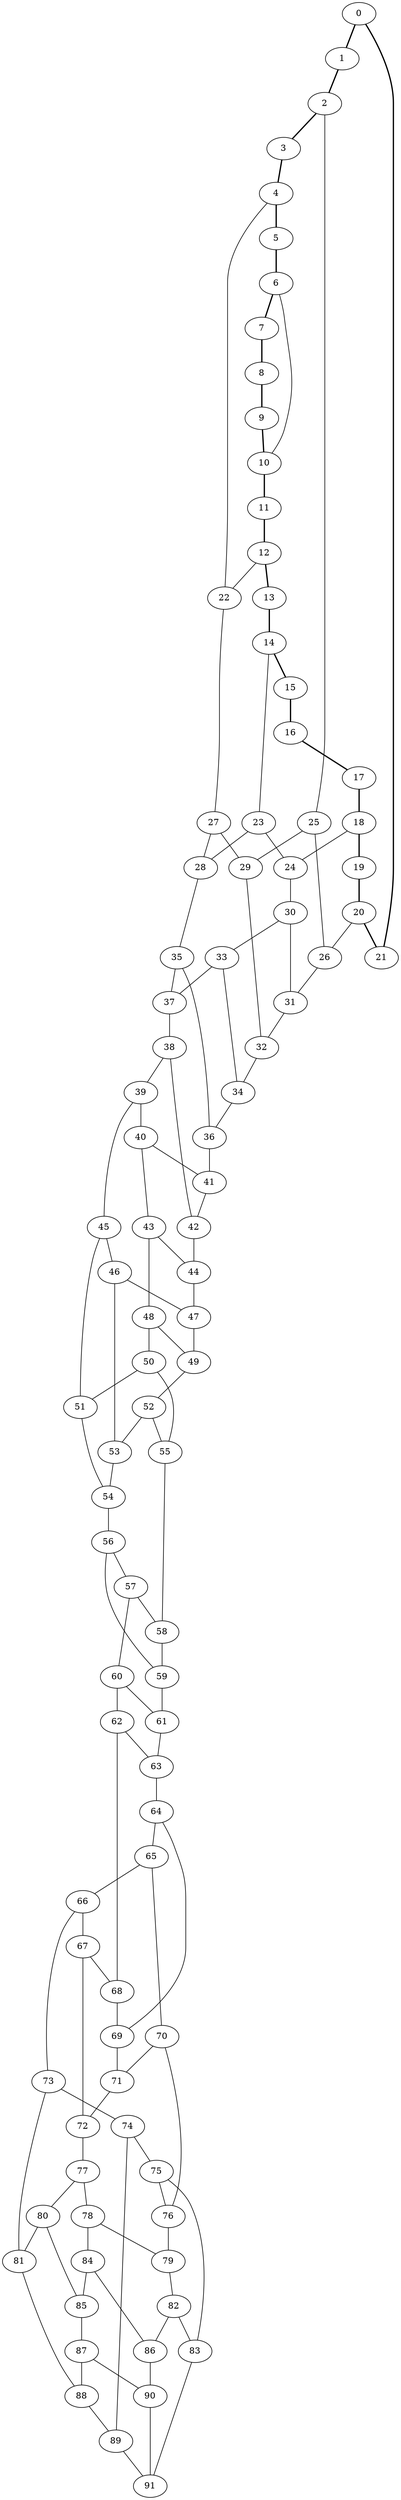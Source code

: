 graph G {
0 [ pos = " 9.59,0.00!" ];
0 -- 1[style=bold];
0 -- 21[style=bold];
1 [ pos = " 9.20,2.70!" ];
1 -- 2[style=bold];
2 [ pos = " 8.07,5.19!" ];
2 -- 3[style=bold];
2 -- 25;
3 [ pos = " 6.28,7.25!" ];
3 -- 4[style=bold];
4 [ pos = " 3.98,8.72!" ];
4 -- 5[style=bold];
4 -- 22;
5 [ pos = " 1.37,9.49!" ];
5 -- 6[style=bold];
6 [ pos = " -1.37,9.49!" ];
6 -- 7[style=bold];
6 -- 10;
7 [ pos = " -3.98,8.72!" ];
7 -- 8[style=bold];
8 [ pos = " -6.28,7.25!" ];
8 -- 9[style=bold];
9 [ pos = " -8.07,5.19!" ];
9 -- 10[style=bold];
10 [ pos = " -9.20,2.70!" ];
10 -- 11[style=bold];
11 [ pos = " -9.59,0.00!" ];
11 -- 12[style=bold];
12 [ pos = " -9.20,-2.70!" ];
12 -- 13[style=bold];
12 -- 22;
13 [ pos = " -8.07,-5.19!" ];
13 -- 14[style=bold];
14 [ pos = " -6.28,-7.25!" ];
14 -- 15[style=bold];
14 -- 23;
15 [ pos = " -3.98,-8.72!" ];
15 -- 16[style=bold];
16 [ pos = " -1.37,-9.49!" ];
16 -- 17[style=bold];
17 [ pos = " 1.37,-9.49!" ];
17 -- 18[style=bold];
18 [ pos = " 3.98,-8.72!" ];
18 -- 19[style=bold];
18 -- 24;
19 [ pos = " 6.28,-7.25!" ];
19 -- 20[style=bold];
20 [ pos = " 8.07,-5.19!" ];
20 -- 21[style=bold];
20 -- 26;
21 [ pos = " 9.20,-2.70!" ];
22 -- 27;
23 -- 24;
23 -- 28;
24 -- 30;
25 -- 26;
25 -- 29;
26 -- 31;
27 -- 28;
27 -- 29;
28 -- 35;
29 -- 32;
30 -- 31;
30 -- 33;
31 -- 32;
32 -- 34;
33 -- 34;
33 -- 37;
34 -- 36;
35 -- 36;
35 -- 37;
36 -- 41;
37 -- 38;
38 -- 39;
38 -- 42;
39 -- 40;
39 -- 45;
40 -- 41;
40 -- 43;
41 -- 42;
42 -- 44;
43 -- 44;
43 -- 48;
44 -- 47;
45 -- 46;
45 -- 51;
46 -- 47;
46 -- 53;
47 -- 49;
48 -- 49;
48 -- 50;
49 -- 52;
50 -- 51;
50 -- 55;
51 -- 54;
52 -- 53;
52 -- 55;
53 -- 54;
54 -- 56;
55 -- 58;
56 -- 57;
56 -- 59;
57 -- 58;
57 -- 60;
58 -- 59;
59 -- 61;
60 -- 61;
60 -- 62;
61 -- 63;
62 -- 63;
62 -- 68;
63 -- 64;
64 -- 65;
64 -- 69;
65 -- 66;
65 -- 70;
66 -- 67;
66 -- 73;
67 -- 68;
67 -- 72;
68 -- 69;
69 -- 71;
70 -- 71;
70 -- 76;
71 -- 72;
72 -- 77;
73 -- 74;
73 -- 81;
74 -- 75;
74 -- 89;
75 -- 76;
75 -- 83;
76 -- 79;
77 -- 78;
77 -- 80;
78 -- 79;
78 -- 84;
79 -- 82;
80 -- 81;
80 -- 85;
81 -- 88;
82 -- 83;
82 -- 86;
83 -- 91;
84 -- 85;
84 -- 86;
85 -- 87;
86 -- 90;
87 -- 88;
87 -- 90;
88 -- 89;
89 -- 91;
90 -- 91;
}
